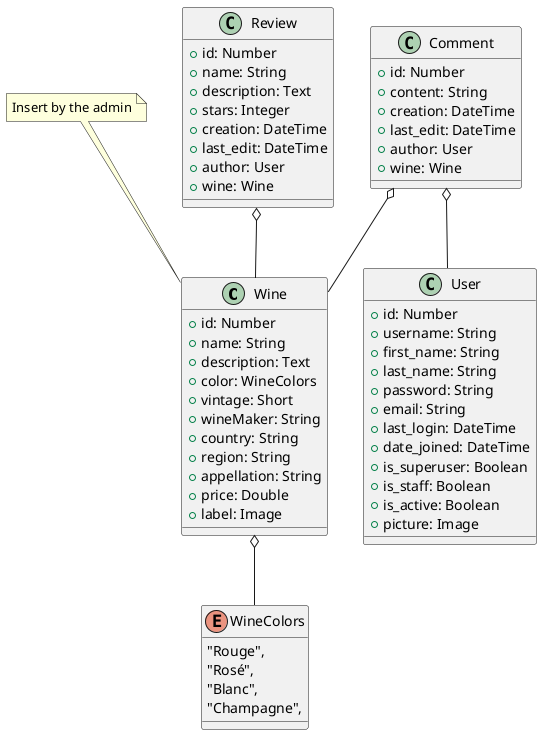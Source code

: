 @startuml Overview

' #LightSkyBlue
class Wine {
    + id: Number
    + name: String
    + description: Text
    + color: WineColors
    + vintage: Short
    + wineMaker: String
    + country: String
    + region: String
    + appellation: String
    + price: Double
    + label: Image
}
Wine o-- WineColors
note top of Wine
Insert by the admin
end note

class Review {
    + id: Number
    + name: String
    + description: Text
    + stars: Integer
    + creation: DateTime
    + last_edit: DateTime
    + author: User
    + wine: Wine
}
Review o-- Wine

class Comment {
    + id: Number
    + content: String
    + creation: DateTime
    + last_edit: DateTime
    + author: User
    + wine: Wine
}
Comment o-- Wine
Comment o-- User

class User {
    + id: Number
    + username: String
    + first_name: String
    + last_name: String
    + password: String
    + email: String
    + last_login: DateTime
    + date_joined: DateTime
    + is_superuser: Boolean
    + is_staff: Boolean
    + is_active: Boolean
    + picture: Image
}

Enum WineColors {
    "Rouge",
    "Rosé",
    "Blanc",
    "Champagne",
}

@enduml